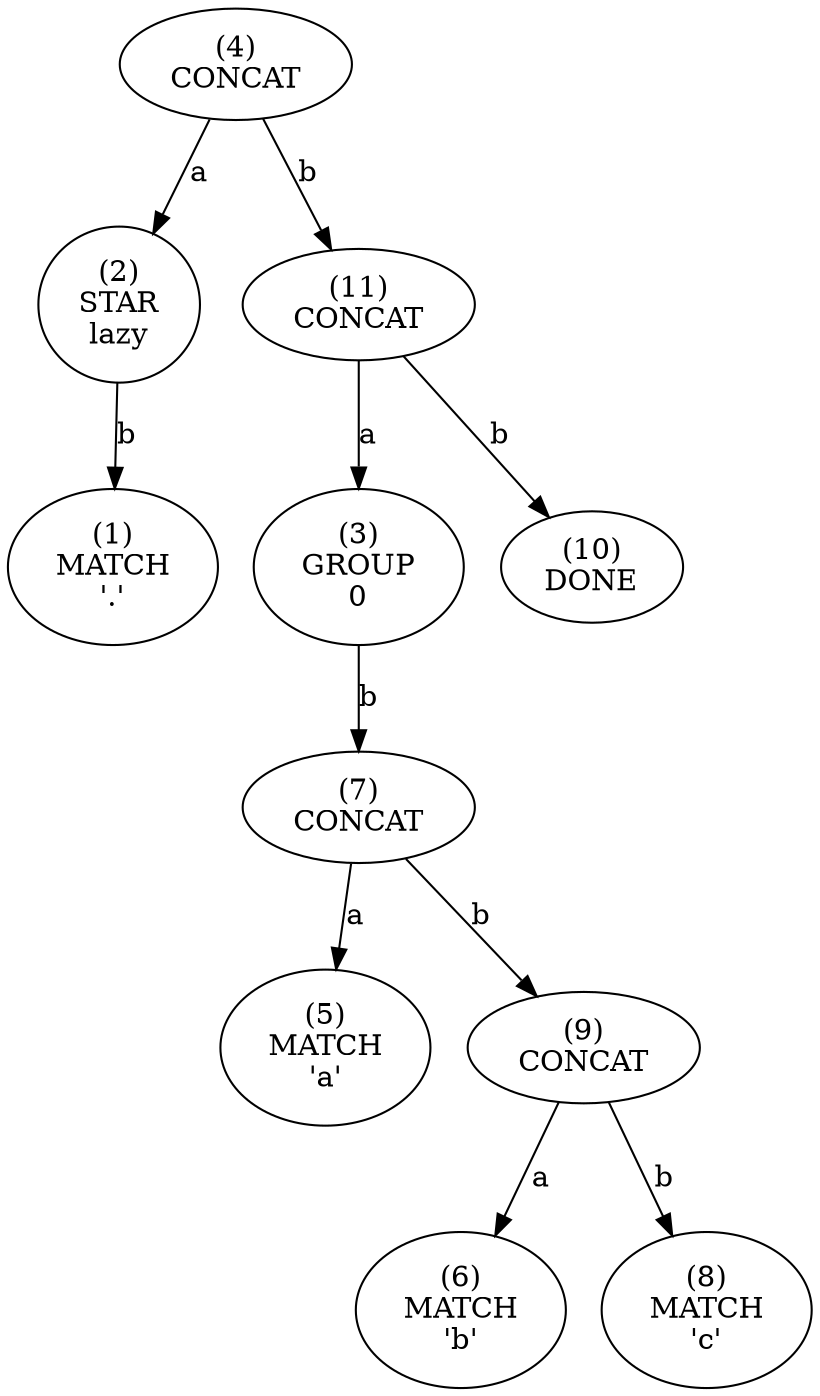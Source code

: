 digraph tree {
    n0x4a8f0d0 [label="(4)
CONCAT
"];
    n0x4a8f0d0 -> n0x4a8f090 [label="a"];
    n0x4a8f090 [label="(2)
STAR
lazy"];
    n0x4a8f090 -> n0x4a8f070 [label="b"];
    n0x4a8f070 [label="(1)
MATCH
'.'"];
    n0x4a8f0d0 -> n0x4a8f1b0 [label="b"];
    n0x4a8f1b0 [label="(11)
CONCAT
"];
    n0x4a8f1b0 -> n0x4a8f0b0 [label="a"];
    n0x4a8f0b0 [label="(3)
GROUP
0"];
    n0x4a8f0b0 -> n0x4a8f130 [label="b"];
    n0x4a8f130 [label="(7)
CONCAT
"];
    n0x4a8f130 -> n0x4a8f0f0 [label="a"];
    n0x4a8f0f0 [label="(5)
MATCH
'a'"];
    n0x4a8f130 -> n0x4a8f170 [label="b"];
    n0x4a8f170 [label="(9)
CONCAT
"];
    n0x4a8f170 -> n0x4a8f110 [label="a"];
    n0x4a8f110 [label="(6)
MATCH
'b'"];
    n0x4a8f170 -> n0x4a8f150 [label="b"];
    n0x4a8f150 [label="(8)
MATCH
'c'"];
    n0x4a8f1b0 -> n0x4a8f190 [label="b"];
    n0x4a8f190 [label="(10)
DONE
"];
}

